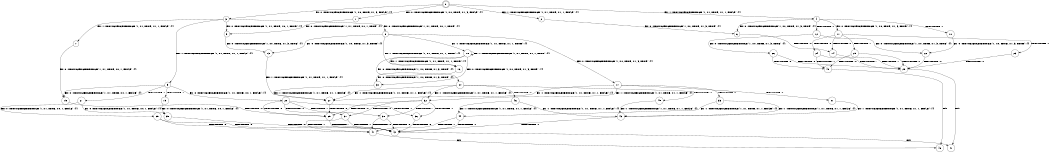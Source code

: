 digraph BCG {
size = "7, 10.5";
center = TRUE;
node [shape = circle];
0 [peripheries = 2];
0 -> 1 [label = "EX !0 !ATOMIC_EXCH_BRANCH (1, +0, TRUE, +1, 3, FALSE) !{}"];
0 -> 2 [label = "EX !1 !ATOMIC_EXCH_BRANCH (1, +1, TRUE, +1, 1, FALSE) !{}"];
0 -> 3 [label = "EX !0 !ATOMIC_EXCH_BRANCH (1, +0, TRUE, +1, 3, FALSE) !{}"];
0 -> 4 [label = "EX !1 !ATOMIC_EXCH_BRANCH (1, +1, TRUE, +1, 1, FALSE) !{}"];
1 -> 5 [label = "EX !0 !ATOMIC_EXCH_BRANCH (1, +1, TRUE, +0, 1, TRUE) !{}"];
2 -> 6 [label = "EX !0 !ATOMIC_EXCH_BRANCH (1, +0, TRUE, +1, 3, TRUE) !{}"];
3 -> 5 [label = "EX !0 !ATOMIC_EXCH_BRANCH (1, +1, TRUE, +0, 1, TRUE) !{}"];
3 -> 7 [label = "EX !1 !ATOMIC_EXCH_BRANCH (1, +1, TRUE, +1, 1, FALSE) !{}"];
3 -> 8 [label = "EX !0 !ATOMIC_EXCH_BRANCH (1, +1, TRUE, +0, 1, TRUE) !{}"];
3 -> 9 [label = "EX !1 !ATOMIC_EXCH_BRANCH (1, +1, TRUE, +1, 1, FALSE) !{}"];
4 -> 6 [label = "EX !0 !ATOMIC_EXCH_BRANCH (1, +0, TRUE, +1, 3, TRUE) !{}"];
4 -> 10 [label = "TERMINATE !1"];
4 -> 11 [label = "EX !0 !ATOMIC_EXCH_BRANCH (1, +0, TRUE, +1, 3, TRUE) !{}"];
4 -> 12 [label = "TERMINATE !1"];
5 -> 13 [label = "EX !0 !ATOMIC_EXCH_BRANCH (1, +0, TRUE, +1, 3, TRUE) !{}"];
6 -> 14 [label = "TERMINATE !0"];
7 -> 15 [label = "EX !0 !ATOMIC_EXCH_BRANCH (1, +1, TRUE, +0, 1, FALSE) !{}"];
8 -> 13 [label = "EX !0 !ATOMIC_EXCH_BRANCH (1, +0, TRUE, +1, 3, TRUE) !{}"];
8 -> 16 [label = "EX !1 !ATOMIC_EXCH_BRANCH (1, +1, TRUE, +1, 1, TRUE) !{}"];
8 -> 17 [label = "EX !0 !ATOMIC_EXCH_BRANCH (1, +0, TRUE, +1, 3, TRUE) !{}"];
8 -> 18 [label = "EX !1 !ATOMIC_EXCH_BRANCH (1, +1, TRUE, +1, 1, TRUE) !{}"];
9 -> 15 [label = "EX !0 !ATOMIC_EXCH_BRANCH (1, +1, TRUE, +0, 1, FALSE) !{}"];
9 -> 19 [label = "TERMINATE !1"];
9 -> 20 [label = "EX !0 !ATOMIC_EXCH_BRANCH (1, +1, TRUE, +0, 1, FALSE) !{}"];
9 -> 21 [label = "TERMINATE !1"];
10 -> 22 [label = "EX !0 !ATOMIC_EXCH_BRANCH (1, +0, TRUE, +1, 3, TRUE) !{}"];
11 -> 14 [label = "TERMINATE !0"];
11 -> 23 [label = "TERMINATE !1"];
11 -> 24 [label = "TERMINATE !0"];
11 -> 25 [label = "TERMINATE !1"];
12 -> 22 [label = "EX !0 !ATOMIC_EXCH_BRANCH (1, +0, TRUE, +1, 3, TRUE) !{}"];
12 -> 26 [label = "EX !0 !ATOMIC_EXCH_BRANCH (1, +0, TRUE, +1, 3, TRUE) !{}"];
13 -> 27 [label = "EX !1 !ATOMIC_EXCH_BRANCH (1, +1, TRUE, +1, 1, FALSE) !{}"];
14 -> 28 [label = "TERMINATE !1"];
15 -> 29 [label = "TERMINATE !0"];
16 -> 30 [label = "EX !0 !ATOMIC_EXCH_BRANCH (1, +0, TRUE, +1, 3, TRUE) !{}"];
17 -> 27 [label = "EX !1 !ATOMIC_EXCH_BRANCH (1, +1, TRUE, +1, 1, FALSE) !{}"];
17 -> 31 [label = "TERMINATE !0"];
17 -> 32 [label = "EX !1 !ATOMIC_EXCH_BRANCH (1, +1, TRUE, +1, 1, FALSE) !{}"];
17 -> 33 [label = "TERMINATE !0"];
18 -> 30 [label = "EX !0 !ATOMIC_EXCH_BRANCH (1, +0, TRUE, +1, 3, TRUE) !{}"];
18 -> 16 [label = "EX !1 !ATOMIC_EXCH_BRANCH (1, +1, TRUE, +1, 1, TRUE) !{}"];
18 -> 34 [label = "EX !0 !ATOMIC_EXCH_BRANCH (1, +0, TRUE, +1, 3, TRUE) !{}"];
18 -> 18 [label = "EX !1 !ATOMIC_EXCH_BRANCH (1, +1, TRUE, +1, 1, TRUE) !{}"];
19 -> 35 [label = "EX !0 !ATOMIC_EXCH_BRANCH (1, +1, TRUE, +0, 1, FALSE) !{}"];
20 -> 29 [label = "TERMINATE !0"];
20 -> 36 [label = "TERMINATE !1"];
20 -> 37 [label = "TERMINATE !0"];
20 -> 38 [label = "TERMINATE !1"];
21 -> 35 [label = "EX !0 !ATOMIC_EXCH_BRANCH (1, +1, TRUE, +0, 1, FALSE) !{}"];
21 -> 39 [label = "EX !0 !ATOMIC_EXCH_BRANCH (1, +1, TRUE, +0, 1, FALSE) !{}"];
22 -> 28 [label = "TERMINATE !0"];
23 -> 28 [label = "TERMINATE !0"];
24 -> 28 [label = "TERMINATE !1"];
24 -> 40 [label = "TERMINATE !1"];
25 -> 28 [label = "TERMINATE !0"];
25 -> 40 [label = "TERMINATE !0"];
26 -> 28 [label = "TERMINATE !0"];
26 -> 40 [label = "TERMINATE !0"];
27 -> 29 [label = "TERMINATE !0"];
28 -> 41 [label = "exit"];
29 -> 42 [label = "TERMINATE !1"];
30 -> 27 [label = "EX !1 !ATOMIC_EXCH_BRANCH (1, +1, TRUE, +1, 1, FALSE) !{}"];
31 -> 43 [label = "EX !1 !ATOMIC_EXCH_BRANCH (1, +1, TRUE, +1, 1, FALSE) !{}"];
32 -> 29 [label = "TERMINATE !0"];
32 -> 36 [label = "TERMINATE !1"];
32 -> 37 [label = "TERMINATE !0"];
32 -> 38 [label = "TERMINATE !1"];
33 -> 43 [label = "EX !1 !ATOMIC_EXCH_BRANCH (1, +1, TRUE, +1, 1, FALSE) !{}"];
33 -> 44 [label = "EX !1 !ATOMIC_EXCH_BRANCH (1, +1, TRUE, +1, 1, FALSE) !{}"];
34 -> 27 [label = "EX !1 !ATOMIC_EXCH_BRANCH (1, +1, TRUE, +1, 1, FALSE) !{}"];
34 -> 45 [label = "TERMINATE !0"];
34 -> 32 [label = "EX !1 !ATOMIC_EXCH_BRANCH (1, +1, TRUE, +1, 1, FALSE) !{}"];
34 -> 46 [label = "TERMINATE !0"];
35 -> 42 [label = "TERMINATE !0"];
36 -> 42 [label = "TERMINATE !0"];
37 -> 42 [label = "TERMINATE !1"];
37 -> 47 [label = "TERMINATE !1"];
38 -> 42 [label = "TERMINATE !0"];
38 -> 47 [label = "TERMINATE !0"];
39 -> 42 [label = "TERMINATE !0"];
39 -> 47 [label = "TERMINATE !0"];
40 -> 48 [label = "exit"];
42 -> 41 [label = "exit"];
43 -> 42 [label = "TERMINATE !1"];
44 -> 42 [label = "TERMINATE !1"];
44 -> 47 [label = "TERMINATE !1"];
45 -> 43 [label = "EX !1 !ATOMIC_EXCH_BRANCH (1, +1, TRUE, +1, 1, FALSE) !{}"];
46 -> 43 [label = "EX !1 !ATOMIC_EXCH_BRANCH (1, +1, TRUE, +1, 1, FALSE) !{}"];
46 -> 44 [label = "EX !1 !ATOMIC_EXCH_BRANCH (1, +1, TRUE, +1, 1, FALSE) !{}"];
47 -> 48 [label = "exit"];
}
